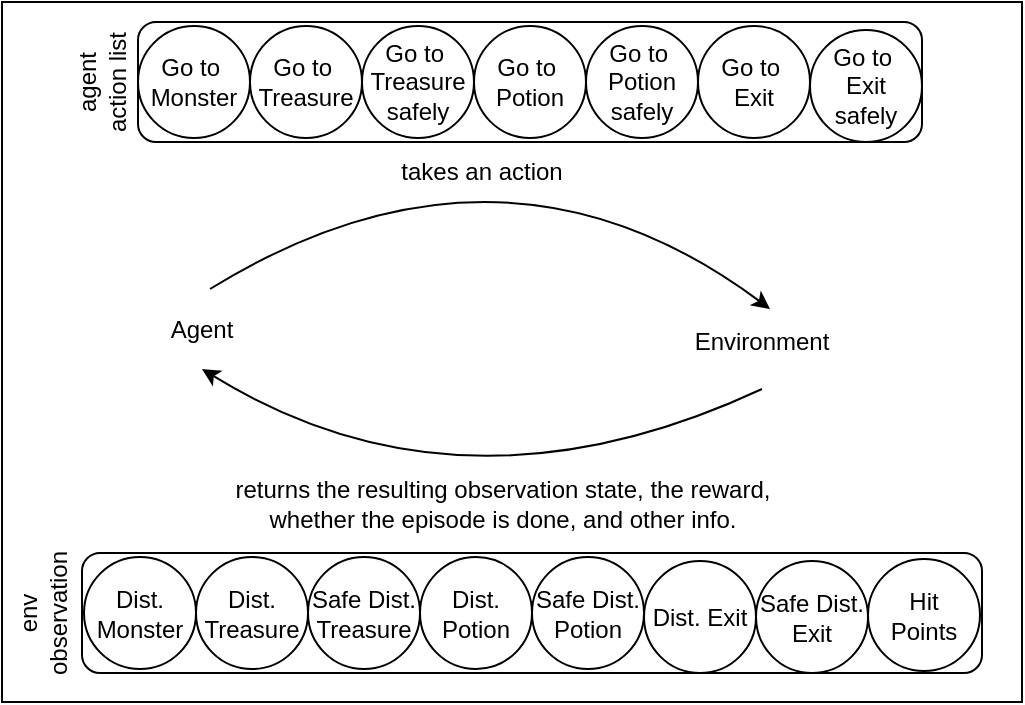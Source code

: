 <mxfile version="17.4.2" type="device"><diagram id="x-Ae2yhmH31PEFJIcvY8" name="Page-1"><mxGraphModel dx="822" dy="481" grid="1" gridSize="10" guides="1" tooltips="1" connect="1" arrows="1" fold="1" page="1" pageScale="1" pageWidth="827" pageHeight="1169" math="0" shadow="0"><root><mxCell id="0"/><mxCell id="1" parent="0"/><mxCell id="j7tDUMRTK2_yeKpAdrfe-41" value="" style="rounded=0;whiteSpace=wrap;html=1;" parent="1" vertex="1"><mxGeometry width="510" height="350" as="geometry"/></mxCell><mxCell id="j7tDUMRTK2_yeKpAdrfe-1" value="Agent" style="text;html=1;strokeColor=none;fillColor=none;align=center;verticalAlign=middle;whiteSpace=wrap;rounded=0;" parent="1" vertex="1"><mxGeometry x="70" y="148.5" width="60" height="30" as="geometry"/></mxCell><mxCell id="j7tDUMRTK2_yeKpAdrfe-2" value="Environment" style="text;html=1;strokeColor=none;fillColor=none;align=center;verticalAlign=middle;whiteSpace=wrap;rounded=0;" parent="1" vertex="1"><mxGeometry x="350" y="155" width="60" height="30" as="geometry"/></mxCell><mxCell id="j7tDUMRTK2_yeKpAdrfe-4" value="" style="curved=1;endArrow=classic;html=1;rounded=0;exitX=0.5;exitY=0;exitDx=0;exitDy=0;" parent="1" edge="1"><mxGeometry width="50" height="50" relative="1" as="geometry"><mxPoint x="380" y="193.5" as="sourcePoint"/><mxPoint x="100" y="183.5" as="targetPoint"/><Array as="points"><mxPoint x="380" y="193.5"/><mxPoint x="230" y="263.5"/></Array></mxGeometry></mxCell><mxCell id="j7tDUMRTK2_yeKpAdrfe-5" value="" style="curved=1;endArrow=classic;html=1;rounded=0;exitX=0.5;exitY=0;exitDx=0;exitDy=0;" parent="1" edge="1"><mxGeometry width="50" height="50" relative="1" as="geometry"><mxPoint x="104" y="143.5" as="sourcePoint"/><mxPoint x="384" y="153.5" as="targetPoint"/><Array as="points"><mxPoint x="250" y="53.5"/><mxPoint x="384" y="153.5"/></Array></mxGeometry></mxCell><mxCell id="j7tDUMRTK2_yeKpAdrfe-6" value="takes an action" style="text;html=1;strokeColor=none;fillColor=none;align=center;verticalAlign=middle;whiteSpace=wrap;rounded=0;" parent="1" vertex="1"><mxGeometry x="180" y="70" width="120" height="30" as="geometry"/></mxCell><mxCell id="j7tDUMRTK2_yeKpAdrfe-8" value="returns the resulting observation state, the reward, whether the episode is done, and other info." style="text;html=1;strokeColor=none;fillColor=none;align=center;verticalAlign=middle;whiteSpace=wrap;rounded=0;" parent="1" vertex="1"><mxGeometry x="109.5" y="243.5" width="281" height="15" as="geometry"/></mxCell><mxCell id="j7tDUMRTK2_yeKpAdrfe-13" value="" style="rounded=1;whiteSpace=wrap;html=1;" parent="1" vertex="1"><mxGeometry x="40" y="275.5" width="450" height="60" as="geometry"/></mxCell><mxCell id="j7tDUMRTK2_yeKpAdrfe-21" value="agent&lt;br&gt;action list" style="text;html=1;strokeColor=none;fillColor=none;align=center;verticalAlign=middle;whiteSpace=wrap;rounded=0;rotation=-90;" parent="1" vertex="1"><mxGeometry x="20" y="25" width="60" height="30" as="geometry"/></mxCell><mxCell id="j7tDUMRTK2_yeKpAdrfe-22" value="env&lt;br&gt;observation" style="text;html=1;strokeColor=none;fillColor=none;align=center;verticalAlign=middle;whiteSpace=wrap;rounded=0;rotation=-90;" parent="1" vertex="1"><mxGeometry x="-10" y="290.5" width="60" height="30" as="geometry"/></mxCell><mxCell id="j7tDUMRTK2_yeKpAdrfe-23" value="Hit &lt;br&gt;Points" style="ellipse;whiteSpace=wrap;html=1;aspect=fixed;" parent="1" vertex="1"><mxGeometry x="433" y="278.5" width="56" height="56" as="geometry"/></mxCell><mxCell id="j7tDUMRTK2_yeKpAdrfe-24" value="Dist. Monster" style="ellipse;whiteSpace=wrap;html=1;aspect=fixed;" parent="1" vertex="1"><mxGeometry x="41" y="277.5" width="56" height="56" as="geometry"/></mxCell><mxCell id="j7tDUMRTK2_yeKpAdrfe-25" value="Dist. Treasure" style="ellipse;whiteSpace=wrap;html=1;aspect=fixed;" parent="1" vertex="1"><mxGeometry x="97" y="277.5" width="56" height="56" as="geometry"/></mxCell><mxCell id="j7tDUMRTK2_yeKpAdrfe-26" value="Safe Dist. Treasure" style="ellipse;whiteSpace=wrap;html=1;aspect=fixed;" parent="1" vertex="1"><mxGeometry x="153" y="277.5" width="56" height="56" as="geometry"/></mxCell><mxCell id="j7tDUMRTK2_yeKpAdrfe-27" value="Dist. Potion" style="ellipse;whiteSpace=wrap;html=1;aspect=fixed;" parent="1" vertex="1"><mxGeometry x="209" y="277.5" width="56" height="56" as="geometry"/></mxCell><mxCell id="j7tDUMRTK2_yeKpAdrfe-28" value="Safe Dist. Potion" style="ellipse;whiteSpace=wrap;html=1;aspect=fixed;" parent="1" vertex="1"><mxGeometry x="265" y="277.5" width="56" height="56" as="geometry"/></mxCell><mxCell id="j7tDUMRTK2_yeKpAdrfe-29" value="Dist. Exit" style="ellipse;whiteSpace=wrap;html=1;aspect=fixed;" parent="1" vertex="1"><mxGeometry x="321" y="279.5" width="56" height="56" as="geometry"/></mxCell><mxCell id="j7tDUMRTK2_yeKpAdrfe-30" value="Safe Dist. Exit" style="ellipse;whiteSpace=wrap;html=1;aspect=fixed;" parent="1" vertex="1"><mxGeometry x="377" y="279.5" width="56" height="56" as="geometry"/></mxCell><mxCell id="j7tDUMRTK2_yeKpAdrfe-31" value="" style="rounded=1;whiteSpace=wrap;html=1;" parent="1" vertex="1"><mxGeometry x="68" y="10" width="392" height="60" as="geometry"/></mxCell><mxCell id="j7tDUMRTK2_yeKpAdrfe-32" value="Go to&amp;nbsp;&lt;br&gt;Monster" style="ellipse;whiteSpace=wrap;html=1;aspect=fixed;" parent="1" vertex="1"><mxGeometry x="68" y="12" width="56" height="56" as="geometry"/></mxCell><mxCell id="j7tDUMRTK2_yeKpAdrfe-33" value="Go to&amp;nbsp;&lt;br&gt;Treasure" style="ellipse;whiteSpace=wrap;html=1;aspect=fixed;" parent="1" vertex="1"><mxGeometry x="124" y="12" width="56" height="56" as="geometry"/></mxCell><mxCell id="j7tDUMRTK2_yeKpAdrfe-34" value="Go to&amp;nbsp;&lt;br&gt;Treasure safely" style="ellipse;whiteSpace=wrap;html=1;aspect=fixed;" parent="1" vertex="1"><mxGeometry x="180" y="12" width="56" height="56" as="geometry"/></mxCell><mxCell id="j7tDUMRTK2_yeKpAdrfe-35" value="Go to&amp;nbsp;&lt;br&gt;Potion" style="ellipse;whiteSpace=wrap;html=1;aspect=fixed;" parent="1" vertex="1"><mxGeometry x="236" y="12" width="56" height="56" as="geometry"/></mxCell><mxCell id="j7tDUMRTK2_yeKpAdrfe-36" value="Go to&amp;nbsp;&lt;br&gt;Potion safely" style="ellipse;whiteSpace=wrap;html=1;aspect=fixed;" parent="1" vertex="1"><mxGeometry x="292" y="12" width="56" height="56" as="geometry"/></mxCell><mxCell id="j7tDUMRTK2_yeKpAdrfe-37" value="Go to&amp;nbsp;&lt;br&gt;Exit" style="ellipse;whiteSpace=wrap;html=1;aspect=fixed;" parent="1" vertex="1"><mxGeometry x="348" y="12" width="56" height="56" as="geometry"/></mxCell><mxCell id="j7tDUMRTK2_yeKpAdrfe-38" value="Go to&amp;nbsp;&lt;br&gt;Exit safely" style="ellipse;whiteSpace=wrap;html=1;aspect=fixed;" parent="1" vertex="1"><mxGeometry x="404" y="14" width="56" height="56" as="geometry"/></mxCell></root></mxGraphModel></diagram></mxfile>